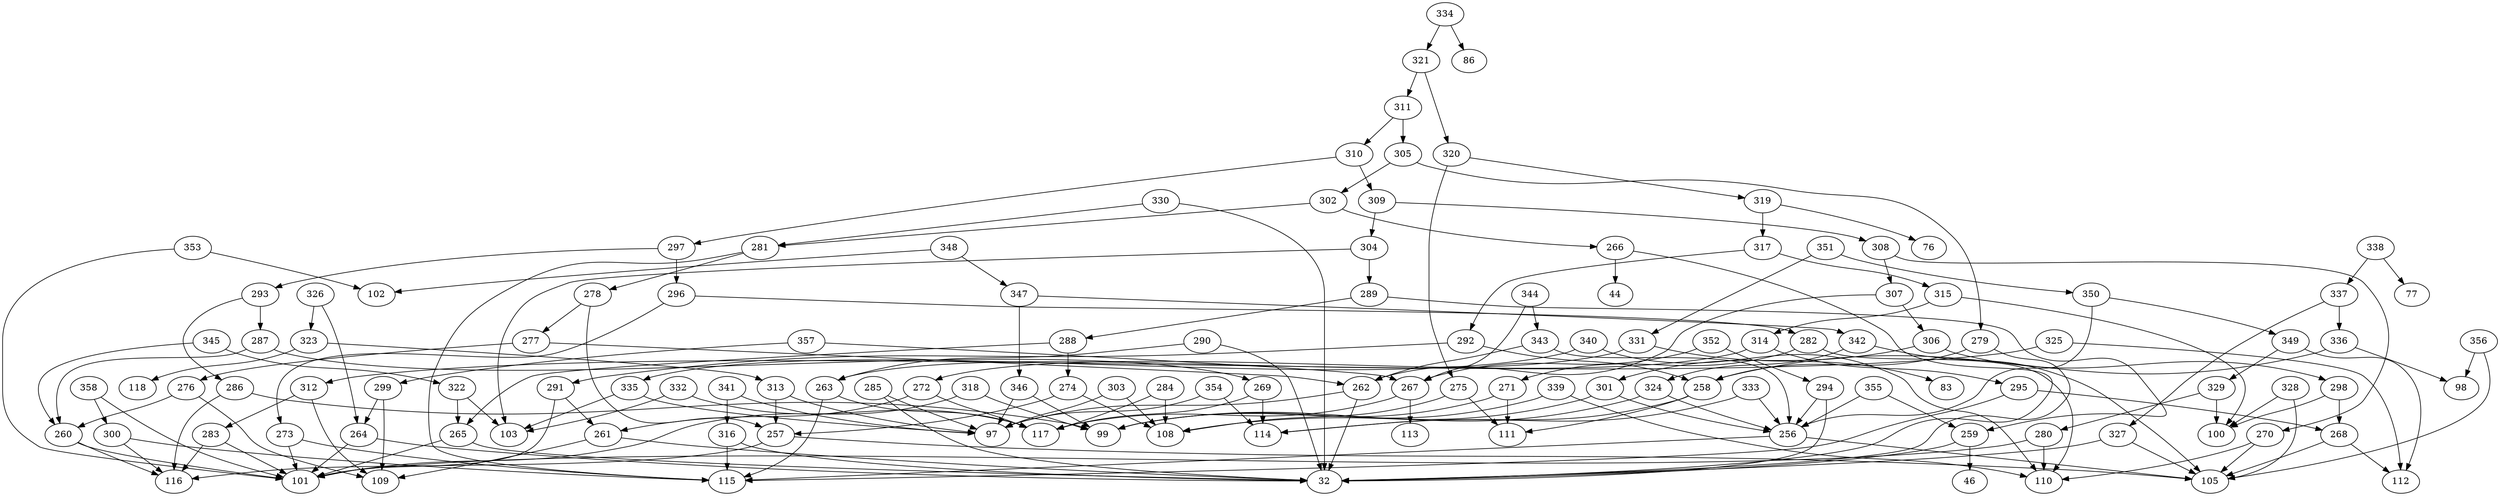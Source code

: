 digraph Pairs {
    256 -> 105
    256 -> 115
    257 -> 105
    257 -> 116
    258 -> 111
    258 -> 114
    259 -> 46
    259 -> 32
    260 -> 101
    260 -> 116
    261 -> 109
    261 -> 32
    262 -> 32
    262 -> 97
    263 -> 117
    263 -> 115
    264 -> 101
    264 -> 32
    265 -> 32
    265 -> 101
    266 -> 44
    266 -> 32
    267 -> 113
    267 -> 117
    268 -> 105
    268 -> 112
    269 -> 117
    269 -> 114
    270 -> 105
    270 -> 110
    271 -> 99
    271 -> 111
    272 -> 117
    272 -> 261
    273 -> 115
    273 -> 101
    274 -> 108
    274 -> 257
    275 -> 111
    275 -> 108
    276 -> 109
    276 -> 260
    277 -> 262
    277 -> 276
    278 -> 257
    278 -> 277
    279 -> 258
    279 -> 32
    280 -> 101
    280 -> 110
    281 -> 115
    281 -> 278
    282 -> 271
    282 -> 110
    283 -> 116
    283 -> 101
    284 -> 117
    284 -> 108
    285 -> 97
    285 -> 32
    286 -> 99
    286 -> 116
    287 -> 260
    287 -> 269
    288 -> 265
    288 -> 274
    289 -> 288
    289 -> 259
    290 -> 263
    290 -> 32
    291 -> 101
    291 -> 261
    292 -> 258
    292 -> 291
    293 -> 286
    293 -> 287
    294 -> 256
    294 -> 32
    295 -> 268
    295 -> 115
    296 -> 282
    296 -> 273
    297 -> 296
    297 -> 293
    298 -> 100
    298 -> 268
    299 -> 264
    299 -> 109
    300 -> 115
    300 -> 116
    301 -> 256
    301 -> 99
    302 -> 281
    302 -> 266
    303 -> 108
    303 -> 97
    304 -> 103
    304 -> 289
    305 -> 279
    305 -> 302
    306 -> 298
    306 -> 301
    307 -> 262
    307 -> 306
    308 -> 307
    308 -> 270
    309 -> 308
    309 -> 304
    310 -> 297
    310 -> 309
    311 -> 305
    311 -> 310
    312 -> 283
    312 -> 109
    313 -> 257
    313 -> 97
    314 -> 295
    314 -> 272
    315 -> 314
    315 -> 100
    316 -> 115
    316 -> 32
    317 -> 292
    317 -> 315
    318 -> 99
    318 -> 101
    319 -> 76
    319 -> 317
    320 -> 319
    320 -> 275
    321 -> 320
    321 -> 311
    322 -> 265
    322 -> 103
    323 -> 118
    323 -> 313
    324 -> 108
    324 -> 256
    325 -> 312
    325 -> 112
    326 -> 323
    326 -> 264
    327 -> 105
    327 -> 32
    328 -> 105
    328 -> 100
    329 -> 280
    329 -> 100
    330 -> 281
    330 -> 32
    331 -> 83
    331 -> 263
    332 -> 103
    332 -> 117
    333 -> 114
    333 -> 256
    334 -> 321
    334 -> 86
    335 -> 97
    335 -> 103
    336 -> 258
    336 -> 98
    337 -> 336
    337 -> 327
    338 -> 77
    338 -> 337
    339 -> 110
    339 -> 99
    340 -> 335
    340 -> 110
    341 -> 97
    341 -> 316
    342 -> 105
    342 -> 324
    343 -> 256
    343 -> 262
    344 -> 267
    344 -> 343
    345 -> 322
    345 -> 260
    346 -> 97
    346 -> 99
    347 -> 346
    347 -> 342
    348 -> 102
    348 -> 347
    349 -> 112
    349 -> 329
    350 -> 349
    350 -> 256
    351 -> 331
    351 -> 350
    352 -> 267
    352 -> 294
    353 -> 102
    353 -> 101
    354 -> 114
    354 -> 97
    355 -> 256
    355 -> 259
    356 -> 105
    356 -> 98
    357 -> 267
    357 -> 299
    358 -> 101
    358 -> 300
}